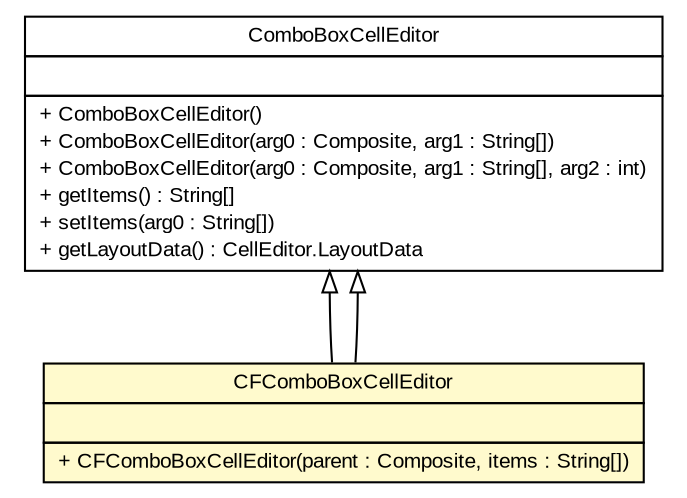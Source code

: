 #!/usr/local/bin/dot
#
# Class diagram 
# Generated by UMLGraph version R5_6-24-gf6e263 (http://www.umlgraph.org/)
#

digraph G {
	edge [fontname="arial",fontsize=10,labelfontname="arial",labelfontsize=10];
	node [fontname="arial",fontsize=10,shape=plaintext];
	nodesep=0.25;
	ranksep=0.5;
	// gov.sandia.cf.parts.viewer.editors.CFComboBoxCellEditor
	c55091 [label=<<table title="gov.sandia.cf.parts.viewer.editors.CFComboBoxCellEditor" border="0" cellborder="1" cellspacing="0" cellpadding="2" port="p" bgcolor="lemonChiffon" href="./CFComboBoxCellEditor.html">
		<tr><td><table border="0" cellspacing="0" cellpadding="1">
<tr><td align="center" balign="center"> CFComboBoxCellEditor </td></tr>
		</table></td></tr>
		<tr><td><table border="0" cellspacing="0" cellpadding="1">
<tr><td align="left" balign="left">  </td></tr>
		</table></td></tr>
		<tr><td><table border="0" cellspacing="0" cellpadding="1">
<tr><td align="left" balign="left"> + CFComboBoxCellEditor(parent : Composite, items : String[]) </td></tr>
		</table></td></tr>
		</table>>, URL="./CFComboBoxCellEditor.html", fontname="arial", fontcolor="black", fontsize=10.0];
	//gov.sandia.cf.parts.viewer.editors.CFComboBoxCellEditor extends org.eclipse.jface.viewers.ComboBoxCellEditor
	c55180:p -> c55091:p [dir=back,arrowtail=empty];
	//gov.sandia.cf.parts.viewer.editors.CFComboBoxCellEditor extends org.eclipse.jface.viewers.ComboBoxCellEditor
	c55180:p -> c55091:p [dir=back,arrowtail=empty];
	// org.eclipse.jface.viewers.ComboBoxCellEditor
	c55180 [label=<<table title="org.eclipse.jface.viewers.ComboBoxCellEditor" border="0" cellborder="1" cellspacing="0" cellpadding="2" port="p" href="http://java.sun.com/j2se/1.4.2/docs/api/org/eclipse/jface/viewers/ComboBoxCellEditor.html">
		<tr><td><table border="0" cellspacing="0" cellpadding="1">
<tr><td align="center" balign="center"> ComboBoxCellEditor </td></tr>
		</table></td></tr>
		<tr><td><table border="0" cellspacing="0" cellpadding="1">
<tr><td align="left" balign="left">  </td></tr>
		</table></td></tr>
		<tr><td><table border="0" cellspacing="0" cellpadding="1">
<tr><td align="left" balign="left"> + ComboBoxCellEditor() </td></tr>
<tr><td align="left" balign="left"> + ComboBoxCellEditor(arg0 : Composite, arg1 : String[]) </td></tr>
<tr><td align="left" balign="left"> + ComboBoxCellEditor(arg0 : Composite, arg1 : String[], arg2 : int) </td></tr>
<tr><td align="left" balign="left"> + getItems() : String[] </td></tr>
<tr><td align="left" balign="left"> + setItems(arg0 : String[]) </td></tr>
<tr><td align="left" balign="left"> + getLayoutData() : CellEditor.LayoutData </td></tr>
		</table></td></tr>
		</table>>, URL="http://java.sun.com/j2se/1.4.2/docs/api/org/eclipse/jface/viewers/ComboBoxCellEditor.html", fontname="arial", fontcolor="black", fontsize=10.0];
}

